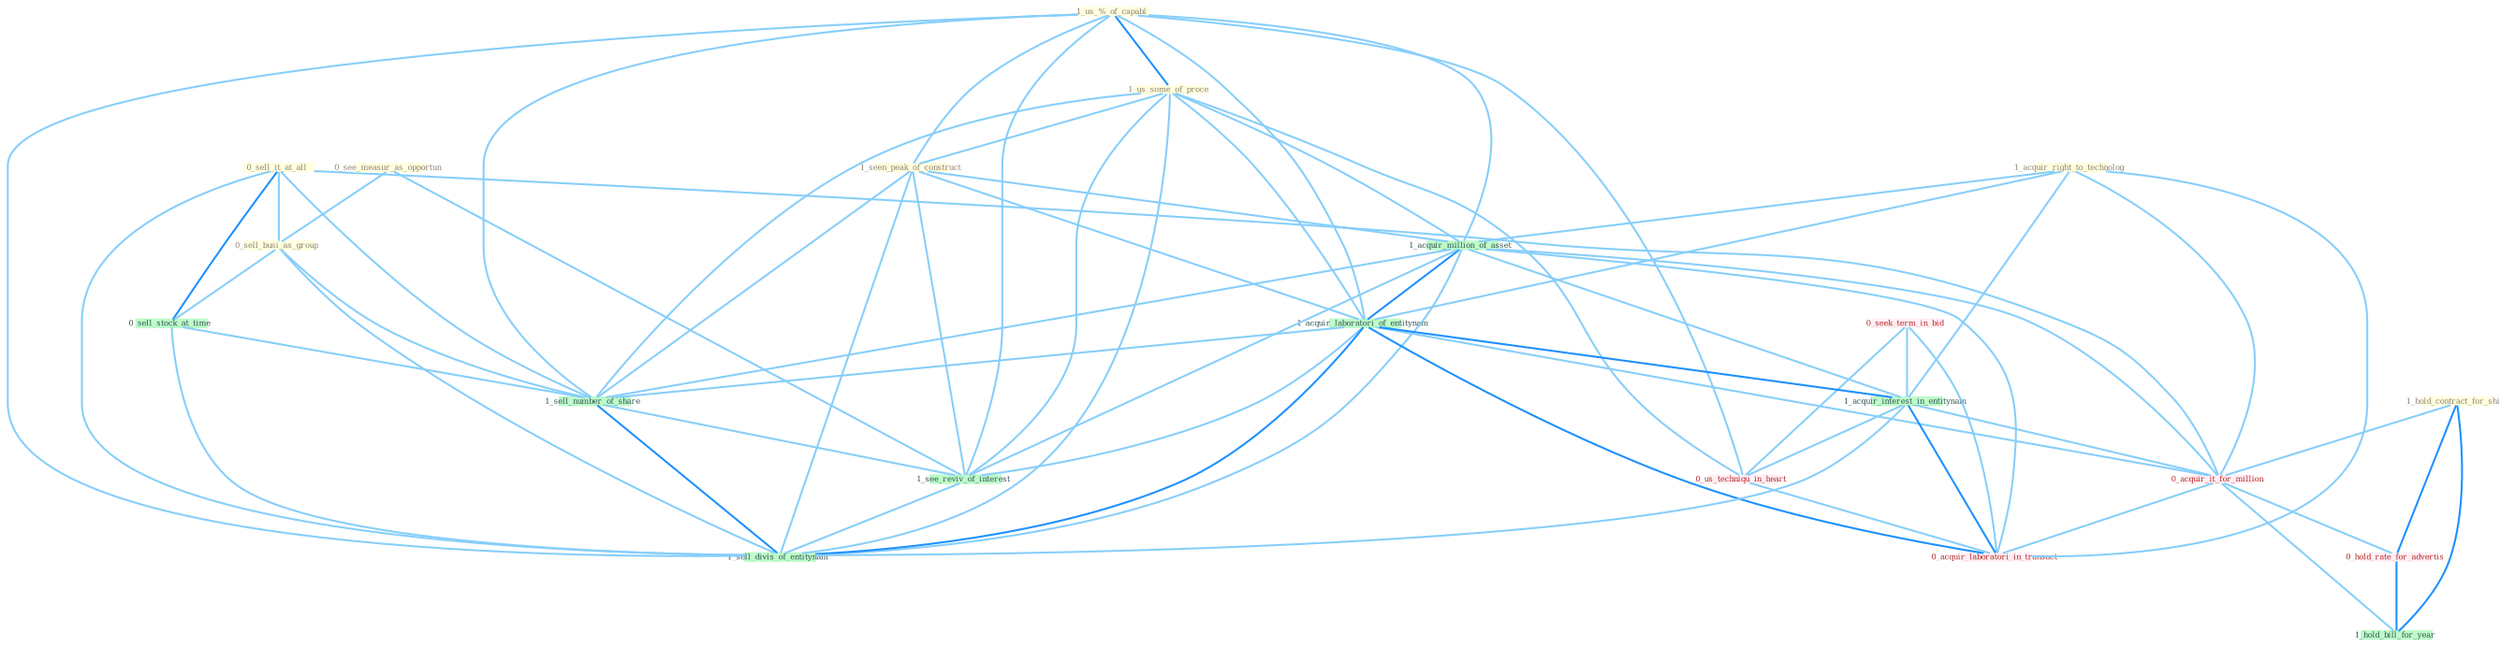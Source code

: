 Graph G{ 
    node
    [shape=polygon,style=filled,width=.5,height=.06,color="#BDFCC9",fixedsize=true,fontsize=4,
    fontcolor="#2f4f4f"];
    {node
    [color="#ffffe0", fontcolor="#8b7d6b"] "1_us_%_of_capabl " "1_hold_contract_for_ship " "1_us_some_of_proce " "1_seen_peak_of_construct " "1_acquir_right_to_technolog " "0_sell_it_at_all " "0_see_measur_as_opportun " "0_sell_busi_as_group "}
{node [color="#fff0f5", fontcolor="#b22222"] "0_seek_term_in_bid " "0_us_techniqu_in_heart " "0_acquir_it_for_million " "0_hold_rate_for_advertis " "0_acquir_laboratori_in_transact "}
edge [color="#B0E2FF"];

	"1_us_%_of_capabl " -- "1_us_some_of_proce " [w="2", color="#1e90ff" , len=0.8];
	"1_us_%_of_capabl " -- "1_seen_peak_of_construct " [w="1", color="#87cefa" ];
	"1_us_%_of_capabl " -- "1_acquir_million_of_asset " [w="1", color="#87cefa" ];
	"1_us_%_of_capabl " -- "1_acquir_laboratori_of_entitynam " [w="1", color="#87cefa" ];
	"1_us_%_of_capabl " -- "0_us_techniqu_in_heart " [w="1", color="#87cefa" ];
	"1_us_%_of_capabl " -- "1_sell_number_of_share " [w="1", color="#87cefa" ];
	"1_us_%_of_capabl " -- "1_see_reviv_of_interest " [w="1", color="#87cefa" ];
	"1_us_%_of_capabl " -- "1_sell_divis_of_entitynam " [w="1", color="#87cefa" ];
	"1_hold_contract_for_ship " -- "0_acquir_it_for_million " [w="1", color="#87cefa" ];
	"1_hold_contract_for_ship " -- "0_hold_rate_for_advertis " [w="2", color="#1e90ff" , len=0.8];
	"1_hold_contract_for_ship " -- "1_hold_bill_for_year " [w="2", color="#1e90ff" , len=0.8];
	"1_us_some_of_proce " -- "1_seen_peak_of_construct " [w="1", color="#87cefa" ];
	"1_us_some_of_proce " -- "1_acquir_million_of_asset " [w="1", color="#87cefa" ];
	"1_us_some_of_proce " -- "1_acquir_laboratori_of_entitynam " [w="1", color="#87cefa" ];
	"1_us_some_of_proce " -- "0_us_techniqu_in_heart " [w="1", color="#87cefa" ];
	"1_us_some_of_proce " -- "1_sell_number_of_share " [w="1", color="#87cefa" ];
	"1_us_some_of_proce " -- "1_see_reviv_of_interest " [w="1", color="#87cefa" ];
	"1_us_some_of_proce " -- "1_sell_divis_of_entitynam " [w="1", color="#87cefa" ];
	"1_seen_peak_of_construct " -- "1_acquir_million_of_asset " [w="1", color="#87cefa" ];
	"1_seen_peak_of_construct " -- "1_acquir_laboratori_of_entitynam " [w="1", color="#87cefa" ];
	"1_seen_peak_of_construct " -- "1_sell_number_of_share " [w="1", color="#87cefa" ];
	"1_seen_peak_of_construct " -- "1_see_reviv_of_interest " [w="1", color="#87cefa" ];
	"1_seen_peak_of_construct " -- "1_sell_divis_of_entitynam " [w="1", color="#87cefa" ];
	"1_acquir_right_to_technolog " -- "1_acquir_million_of_asset " [w="1", color="#87cefa" ];
	"1_acquir_right_to_technolog " -- "1_acquir_laboratori_of_entitynam " [w="1", color="#87cefa" ];
	"1_acquir_right_to_technolog " -- "1_acquir_interest_in_entitynam " [w="1", color="#87cefa" ];
	"1_acquir_right_to_technolog " -- "0_acquir_it_for_million " [w="1", color="#87cefa" ];
	"1_acquir_right_to_technolog " -- "0_acquir_laboratori_in_transact " [w="1", color="#87cefa" ];
	"0_sell_it_at_all " -- "0_sell_busi_as_group " [w="1", color="#87cefa" ];
	"0_sell_it_at_all " -- "0_acquir_it_for_million " [w="1", color="#87cefa" ];
	"0_sell_it_at_all " -- "0_sell_stock_at_time " [w="2", color="#1e90ff" , len=0.8];
	"0_sell_it_at_all " -- "1_sell_number_of_share " [w="1", color="#87cefa" ];
	"0_sell_it_at_all " -- "1_sell_divis_of_entitynam " [w="1", color="#87cefa" ];
	"0_see_measur_as_opportun " -- "0_sell_busi_as_group " [w="1", color="#87cefa" ];
	"0_see_measur_as_opportun " -- "1_see_reviv_of_interest " [w="1", color="#87cefa" ];
	"0_sell_busi_as_group " -- "0_sell_stock_at_time " [w="1", color="#87cefa" ];
	"0_sell_busi_as_group " -- "1_sell_number_of_share " [w="1", color="#87cefa" ];
	"0_sell_busi_as_group " -- "1_sell_divis_of_entitynam " [w="1", color="#87cefa" ];
	"1_acquir_million_of_asset " -- "1_acquir_laboratori_of_entitynam " [w="2", color="#1e90ff" , len=0.8];
	"1_acquir_million_of_asset " -- "1_acquir_interest_in_entitynam " [w="1", color="#87cefa" ];
	"1_acquir_million_of_asset " -- "0_acquir_it_for_million " [w="1", color="#87cefa" ];
	"1_acquir_million_of_asset " -- "0_acquir_laboratori_in_transact " [w="1", color="#87cefa" ];
	"1_acquir_million_of_asset " -- "1_sell_number_of_share " [w="1", color="#87cefa" ];
	"1_acquir_million_of_asset " -- "1_see_reviv_of_interest " [w="1", color="#87cefa" ];
	"1_acquir_million_of_asset " -- "1_sell_divis_of_entitynam " [w="1", color="#87cefa" ];
	"1_acquir_laboratori_of_entitynam " -- "1_acquir_interest_in_entitynam " [w="2", color="#1e90ff" , len=0.8];
	"1_acquir_laboratori_of_entitynam " -- "0_acquir_it_for_million " [w="1", color="#87cefa" ];
	"1_acquir_laboratori_of_entitynam " -- "0_acquir_laboratori_in_transact " [w="2", color="#1e90ff" , len=0.8];
	"1_acquir_laboratori_of_entitynam " -- "1_sell_number_of_share " [w="1", color="#87cefa" ];
	"1_acquir_laboratori_of_entitynam " -- "1_see_reviv_of_interest " [w="1", color="#87cefa" ];
	"1_acquir_laboratori_of_entitynam " -- "1_sell_divis_of_entitynam " [w="2", color="#1e90ff" , len=0.8];
	"0_seek_term_in_bid " -- "1_acquir_interest_in_entitynam " [w="1", color="#87cefa" ];
	"0_seek_term_in_bid " -- "0_us_techniqu_in_heart " [w="1", color="#87cefa" ];
	"0_seek_term_in_bid " -- "0_acquir_laboratori_in_transact " [w="1", color="#87cefa" ];
	"1_acquir_interest_in_entitynam " -- "0_us_techniqu_in_heart " [w="1", color="#87cefa" ];
	"1_acquir_interest_in_entitynam " -- "0_acquir_it_for_million " [w="1", color="#87cefa" ];
	"1_acquir_interest_in_entitynam " -- "0_acquir_laboratori_in_transact " [w="2", color="#1e90ff" , len=0.8];
	"1_acquir_interest_in_entitynam " -- "1_sell_divis_of_entitynam " [w="1", color="#87cefa" ];
	"0_us_techniqu_in_heart " -- "0_acquir_laboratori_in_transact " [w="1", color="#87cefa" ];
	"0_acquir_it_for_million " -- "0_hold_rate_for_advertis " [w="1", color="#87cefa" ];
	"0_acquir_it_for_million " -- "0_acquir_laboratori_in_transact " [w="1", color="#87cefa" ];
	"0_acquir_it_for_million " -- "1_hold_bill_for_year " [w="1", color="#87cefa" ];
	"0_hold_rate_for_advertis " -- "1_hold_bill_for_year " [w="2", color="#1e90ff" , len=0.8];
	"0_sell_stock_at_time " -- "1_sell_number_of_share " [w="1", color="#87cefa" ];
	"0_sell_stock_at_time " -- "1_sell_divis_of_entitynam " [w="1", color="#87cefa" ];
	"1_sell_number_of_share " -- "1_see_reviv_of_interest " [w="1", color="#87cefa" ];
	"1_sell_number_of_share " -- "1_sell_divis_of_entitynam " [w="2", color="#1e90ff" , len=0.8];
	"1_see_reviv_of_interest " -- "1_sell_divis_of_entitynam " [w="1", color="#87cefa" ];
}